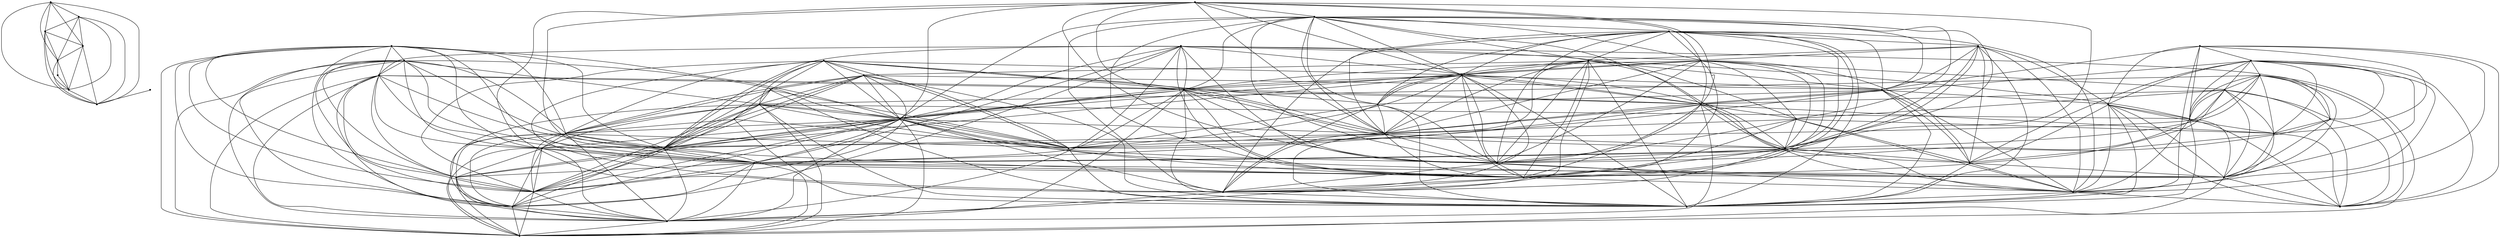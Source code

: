 graph G {
0 [shape=point]
1 [shape=point]
2 [shape=point]
3 [shape=point]
4 [shape=point]
5 [shape=point]
6 [shape=point]
7 [shape=point]
9 [shape=point]
10 [shape=point]
11 [shape=point]
12 [shape=point]
13 [shape=point]
14 [shape=point]
15 [shape=point]
16 [shape=point]
17 [shape=point]
18 [shape=point]
19 [shape=point]
20 [shape=point]
21 [shape=point]
22 [shape=point]
23 [shape=point]
24 [shape=point]
25 [shape=point]
26 [shape=point]
27 [shape=point]
28 [shape=point]
29 [shape=point]
30 [shape=point]
31 [shape=point]
32 [shape=point]
33 [shape=point]
34 [shape=point]
35 [shape=point]
36 [shape=point]
37 [shape=point]
38 [shape=point]
39 [shape=point]
40 [shape=point]
41 [shape=point]
42 [shape=point]
43 [shape=point]
44 [shape=point]
45 [shape=point]
46 [shape=point]
47 [shape=point]
48 [shape=point]
49 [shape=point]
50 [shape=point]
51 [shape=point]
52 [shape=point]
53 [shape=point]
54 [shape=point]
55 [shape=point]
56 [shape=point]
57 [shape=point]
58 [shape=point]
59 [shape=point]
0 -- 1;
0 -- 2;
0 -- 3;
0 -- 5;
0 -- 7;
0 -- 9;
1 -- 2;
1 -- 3;
1 -- 5;
1 -- 7;
1 -- 9;
2 -- 3;
2 -- 5;
2 -- 7;
2 -- 9;
3 -- 5;
3 -- 7;
3 -- 9;
4 -- 9;
5 -- 6;
5 -- 7;
5 -- 9;
6 -- 7;
7 -- 9;
10 -- 14;
10 -- 28;
10 -- 30;
10 -- 37;
10 -- 38;
10 -- 41;
10 -- 47;
10 -- 48;
10 -- 49;
10 -- 53;
10 -- 56;
10 -- 57;
11 -- 12;
11 -- 20;
11 -- 22;
11 -- 29;
11 -- 30;
11 -- 36;
11 -- 43;
11 -- 44;
11 -- 45;
11 -- 46;
11 -- 50;
12 -- 13;
12 -- 18;
12 -- 20;
12 -- 22;
12 -- 27;
12 -- 29;
12 -- 30;
12 -- 35;
12 -- 36;
12 -- 39;
12 -- 43;
12 -- 44;
12 -- 45;
12 -- 46;
12 -- 50;
13 -- 15;
13 -- 18;
13 -- 20;
13 -- 22;
13 -- 27;
13 -- 35;
13 -- 43;
13 -- 44;
13 -- 45;
13 -- 46;
13 -- 50;
13 -- 55;
13 -- 58;
14 -- 26;
14 -- 28;
14 -- 30;
14 -- 37;
14 -- 38;
14 -- 41;
14 -- 47;
14 -- 48;
14 -- 49;
14 -- 53;
14 -- 56;
14 -- 57;
15 -- 18;
15 -- 20;
15 -- 27;
15 -- 31;
15 -- 44;
15 -- 45;
15 -- 52;
15 -- 55;
15 -- 58;
16 -- 24;
16 -- 27;
16 -- 31;
16 -- 40;
16 -- 42;
16 -- 55;
16 -- 58;
16 -- 59;
17 -- 21;
17 -- 22;
17 -- 23;
17 -- 26;
17 -- 29;
17 -- 30;
17 -- 35;
17 -- 37;
17 -- 43;
17 -- 47;
17 -- 49;
17 -- 50;
17 -- 51;
18 -- 21;
18 -- 22;
18 -- 27;
18 -- 35;
18 -- 42;
18 -- 43;
18 -- 45;
18 -- 46;
18 -- 50;
18 -- 51;
18 -- 55;
18 -- 58;
19 -- 20;
19 -- 28;
19 -- 29;
19 -- 30;
19 -- 33;
19 -- 36;
19 -- 39;
19 -- 41;
19 -- 46;
19 -- 47;
19 -- 53;
19 -- 54;
19 -- 56;
20 -- 22;
20 -- 29;
20 -- 30;
20 -- 32;
20 -- 36;
20 -- 39;
20 -- 43;
20 -- 44;
20 -- 45;
20 -- 46;
20 -- 50;
20 -- 52;
21 -- 23;
21 -- 26;
21 -- 27;
21 -- 30;
21 -- 34;
21 -- 37;
21 -- 47;
21 -- 49;
21 -- 51;
21 -- 58;
22 -- 27;
22 -- 29;
22 -- 30;
22 -- 35;
22 -- 36;
22 -- 43;
22 -- 44;
22 -- 45;
22 -- 46;
22 -- 47;
22 -- 50;
22 -- 51;
22 -- 58;
23 -- 26;
23 -- 34;
23 -- 37;
23 -- 47;
23 -- 51;
23 -- 58;
24 -- 25;
24 -- 31;
24 -- 32;
24 -- 33;
24 -- 36;
24 -- 40;
24 -- 42;
24 -- 52;
24 -- 54;
24 -- 55;
24 -- 59;
25 -- 26;
25 -- 32;
25 -- 33;
25 -- 38;
25 -- 40;
25 -- 41;
25 -- 42;
25 -- 54;
25 -- 57;
25 -- 59;
26 -- 30;
26 -- 34;
26 -- 37;
26 -- 38;
26 -- 42;
26 -- 47;
26 -- 49;
26 -- 51;
26 -- 53;
26 -- 54;
26 -- 57;
26 -- 58;
27 -- 31;
27 -- 35;
27 -- 43;
27 -- 51;
27 -- 52;
27 -- 55;
27 -- 58;
28 -- 29;
28 -- 36;
28 -- 38;
28 -- 41;
28 -- 47;
28 -- 48;
28 -- 49;
28 -- 53;
28 -- 56;
28 -- 57;
29 -- 30;
29 -- 36;
29 -- 41;
29 -- 43;
29 -- 44;
29 -- 45;
29 -- 46;
29 -- 47;
29 -- 50;
29 -- 56;
30 -- 37;
30 -- 38;
30 -- 41;
30 -- 43;
30 -- 45;
30 -- 46;
30 -- 47;
30 -- 48;
30 -- 49;
30 -- 50;
30 -- 51;
30 -- 53;
30 -- 56;
30 -- 57;
31 -- 40;
31 -- 42;
31 -- 52;
31 -- 54;
31 -- 55;
31 -- 58;
31 -- 59;
32 -- 33;
32 -- 36;
32 -- 39;
32 -- 40;
32 -- 42;
32 -- 45;
32 -- 46;
32 -- 54;
32 -- 59;
33 -- 40;
33 -- 41;
33 -- 54;
33 -- 59;
34 -- 37;
34 -- 47;
34 -- 49;
34 -- 51;
34 -- 58;
35 -- 43;
35 -- 45;
35 -- 50;
35 -- 51;
35 -- 58;
36 -- 39;
36 -- 40;
36 -- 41;
36 -- 43;
36 -- 44;
36 -- 45;
36 -- 46;
36 -- 52;
36 -- 56;
37 -- 38;
37 -- 41;
37 -- 47;
37 -- 48;
37 -- 49;
37 -- 51;
37 -- 53;
37 -- 56;
37 -- 57;
38 -- 41;
38 -- 48;
38 -- 49;
38 -- 53;
38 -- 54;
38 -- 56;
38 -- 57;
39 -- 40;
39 -- 43;
39 -- 44;
39 -- 45;
39 -- 46;
39 -- 52;
39 -- 55;
40 -- 52;
40 -- 54;
40 -- 55;
40 -- 59;
41 -- 46;
41 -- 48;
41 -- 49;
41 -- 53;
41 -- 54;
41 -- 56;
42 -- 54;
42 -- 55;
42 -- 58;
42 -- 59;
43 -- 44;
43 -- 45;
43 -- 46;
43 -- 47;
43 -- 50;
43 -- 51;
43 -- 58;
44 -- 45;
44 -- 46;
44 -- 50;
44 -- 52;
44 -- 55;
45 -- 46;
45 -- 50;
45 -- 55;
46 -- 50;
46 -- 55;
46 -- 56;
47 -- 48;
47 -- 49;
47 -- 53;
47 -- 56;
47 -- 57;
48 -- 49;
48 -- 53;
48 -- 56;
48 -- 57;
49 -- 53;
49 -- 56;
49 -- 57;
50 -- 56;
50 -- 58;
51 -- 58;
52 -- 54;
52 -- 55;
52 -- 58;
53 -- 56;
53 -- 57;
54 -- 57;
54 -- 59;
55 -- 58;
55 -- 59;
56 -- 57;
}
